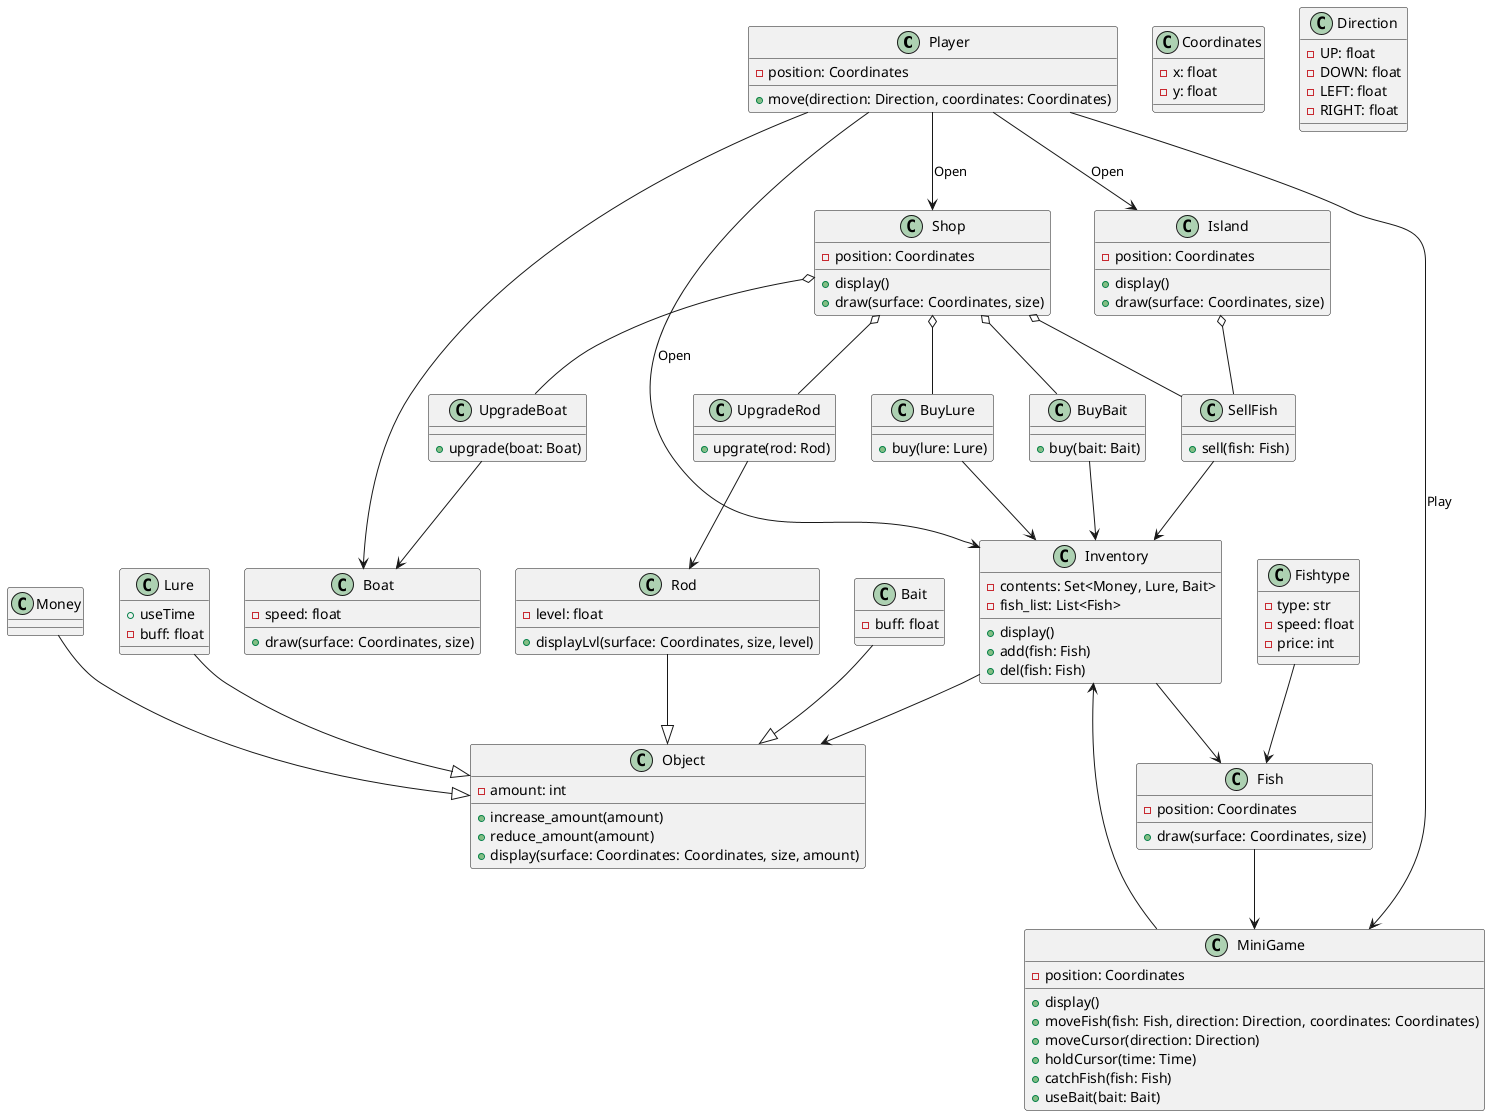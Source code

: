 @startuml Диаграмма классов

class Player {
    -position: Coordinates
    +move(direction: Direction, coordinates: Coordinates)
}

class Inventory {
    +display()
    -contents: Set<Money, Lure, Bait>
    -fish_list: List<Fish>
    +add(fish: Fish)
    +del(fish: Fish)
}

class Object {
    - amount: int
    + increase_amount(amount)
    + reduce_amount(amount)
    + display(surface: Coordinates: Coordinates, size, amount)
}

class Money {}

class Fish {
    -position: Coordinates
    +draw(surface: Coordinates, size)
}
class Fishtype {
    -type: str
    -speed: float
    -price: int
}

class Lure {
    +useTime
    -buff: float
}

class Bait {
    -buff: float
}

class Coordinates {
    -x: float
    -y: float
}

class Direction {
    -UP: float
    -DOWN: float
    -LEFT: float
    -RIGHT: float
}

class Boat {
    -speed: float
    +draw(surface: Coordinates, size)
}

class Rod {
    -level: float
    +displayLvl(surface: Coordinates, size, level)
}

class MiniGame {
    -position: Coordinates
    +display()
    +moveFish(fish: Fish, direction: Direction, coordinates: Coordinates)
    +moveCursor(direction: Direction)
    +holdCursor(time: Time)
    +catchFish(fish: Fish)
    +useBait(bait: Bait)
}

class Shop {
    -position: Coordinates
    +display()
    +draw(surface: Coordinates, size)
}

class Island {
    -position: Coordinates
    +display()
    +draw(surface: Coordinates, size)
}

class SellFish {
    +sell(fish: Fish)
}

class UpgradeBoat {
    +upgrade(boat: Boat)
}

class UpgradeRod {
    +upgrate(rod: Rod)
}

class BuyBait {
    +buy(bait: Bait)
}

class BuyLure {
    +buy(lure: Lure)
}



Player --> Inventory : Open
Inventory --> Object
Inventory --> Fish
Lure --|> Object
Rod --|> Object
Bait --|> Object
Money --|> Object
Fish --> MiniGame
Player --> Boat
Player ---> MiniGame : Play
MiniGame --> Inventory 
Player --> Shop : Open
Player --> Island : Open
Fishtype --> Fish
Shop o-- SellFish
BuyBait --> Inventory
BuyLure --> Inventory
SellFish --> Inventory
UpgradeBoat --> Boat
UpgradeRod --> Rod
Shop o-- UpgradeBoat
Shop o-- UpgradeRod
Shop o-- BuyBait
Shop o-- BuyLure
Island o-- SellFish

@enduml